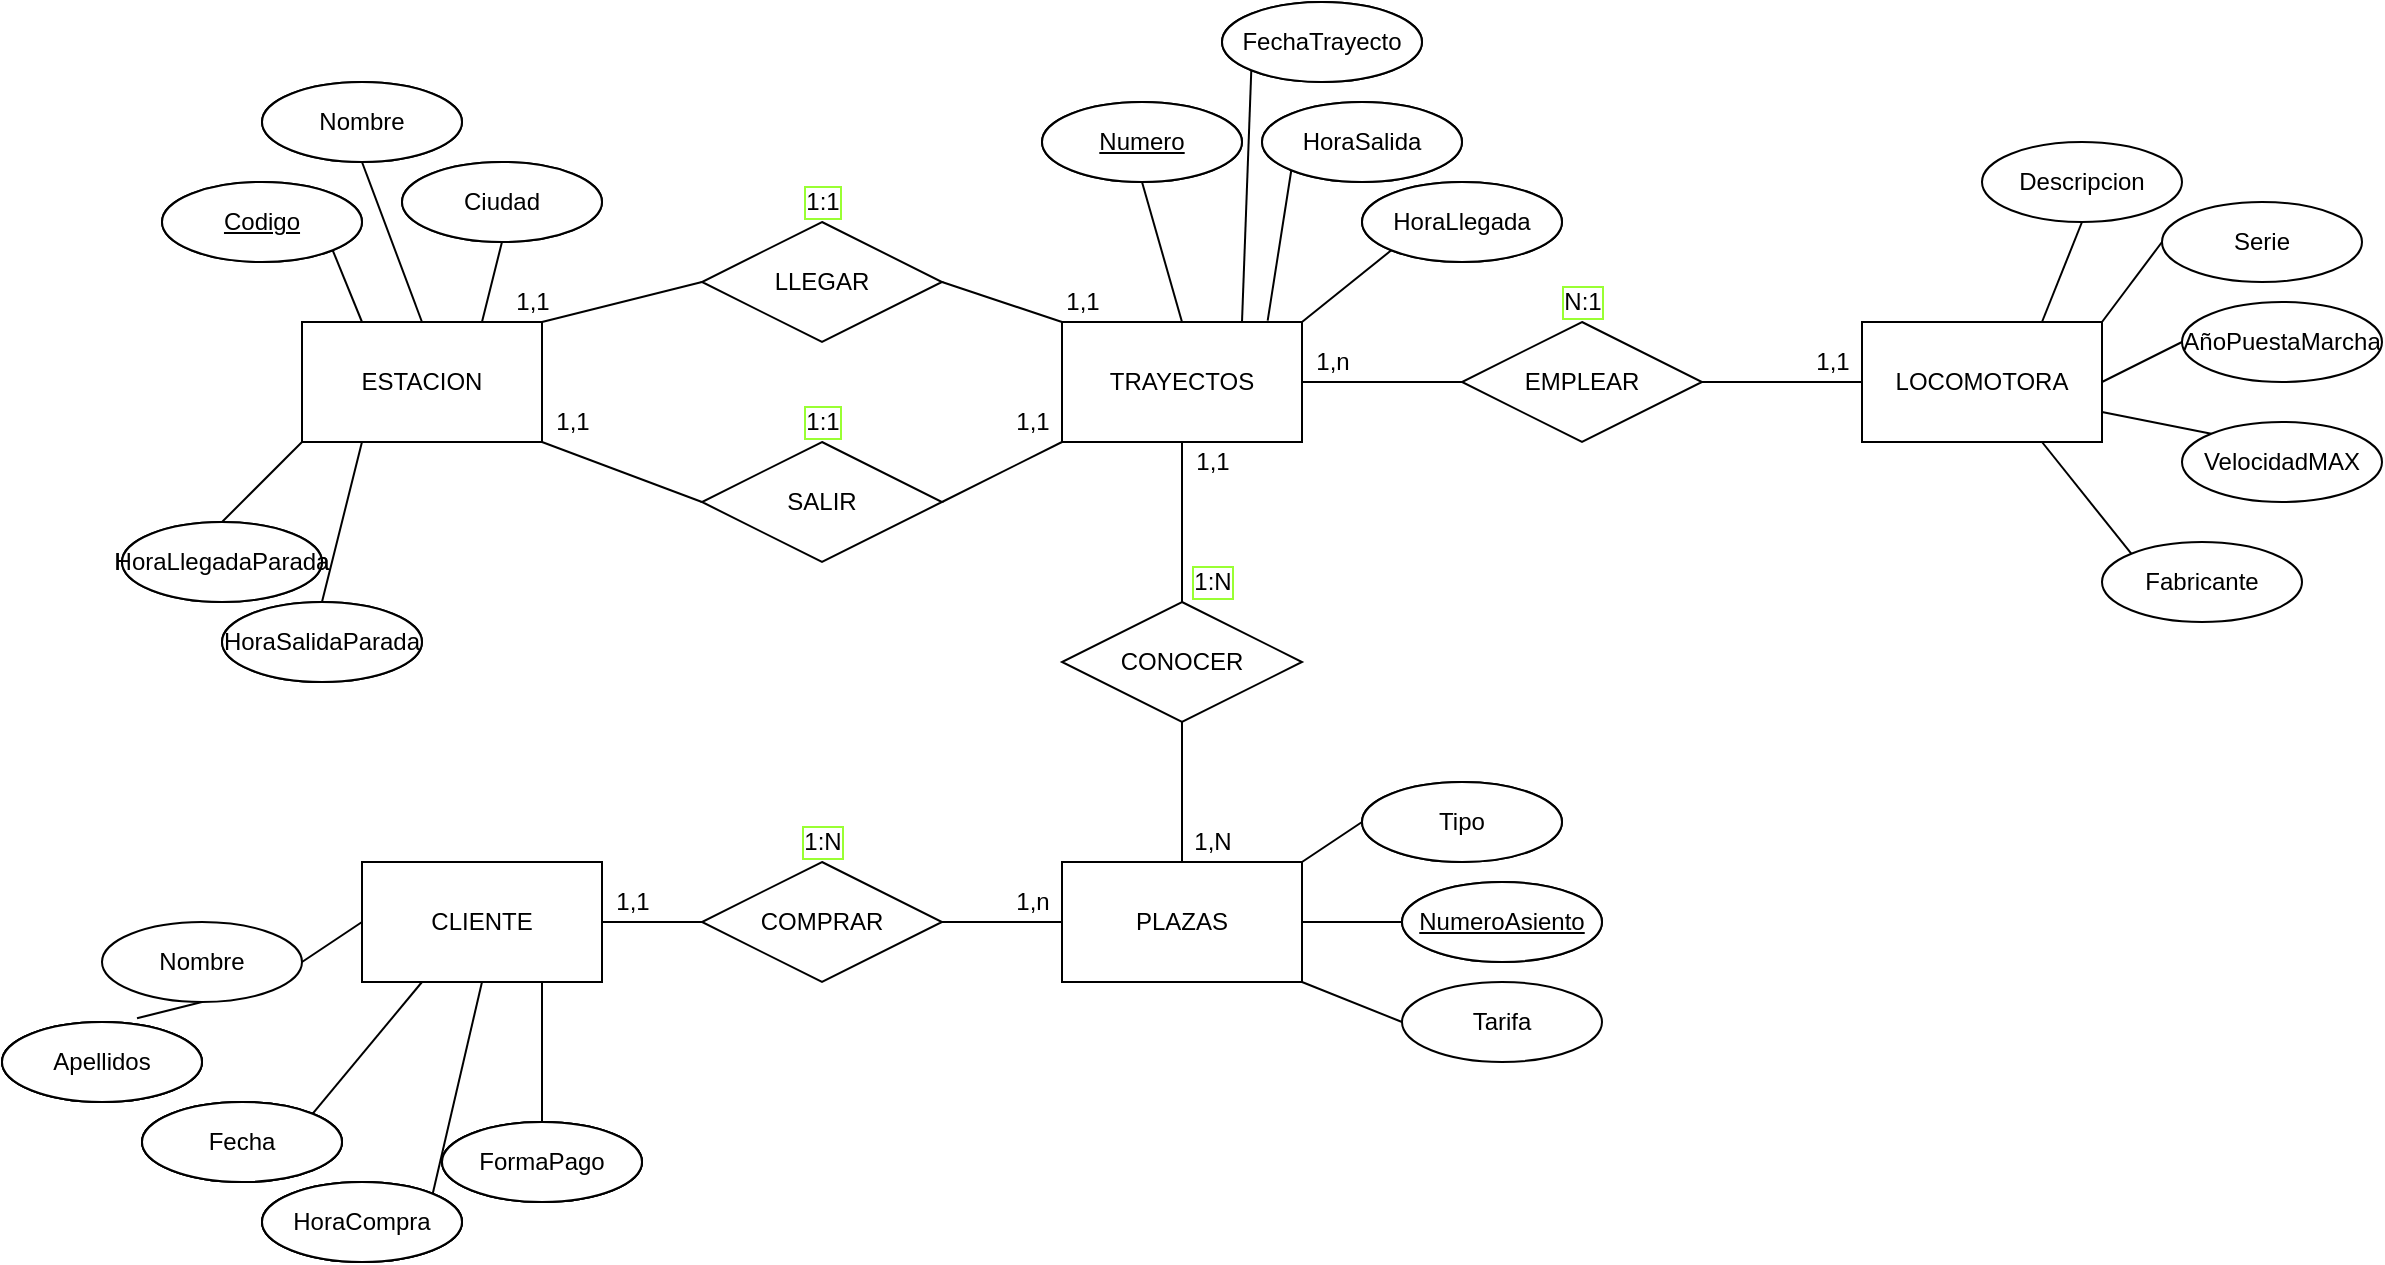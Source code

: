 <mxfile version="13.6.5">
    <diagram id="z7w5ZH3jAtOJZckEs7It" name="Page-1">
        <mxGraphModel dx="1208" dy="834" grid="1" gridSize="10" guides="1" tooltips="1" connect="1" arrows="1" fold="1" page="1" pageScale="1" pageWidth="827" pageHeight="1169" math="0" shadow="0">
            <root>
                <mxCell id="0"/>
                <mxCell id="1" parent="0"/>
                <mxCell id="2" style="edgeStyle=none;rounded=0;orthogonalLoop=1;jettySize=auto;html=1;exitX=1;exitY=1;exitDx=0;exitDy=0;entryX=0;entryY=0.5;entryDx=0;entryDy=0;endArrow=none;endFill=0;" edge="1" parent="1" source="3" target="25">
                    <mxGeometry relative="1" as="geometry"/>
                </mxCell>
                <mxCell id="3" value="ESTACION" style="whiteSpace=wrap;html=1;align=center;" vertex="1" parent="1">
                    <mxGeometry x="150" y="210" width="120" height="60" as="geometry"/>
                </mxCell>
                <mxCell id="4" style="edgeStyle=none;rounded=0;orthogonalLoop=1;jettySize=auto;html=1;exitX=1;exitY=1;exitDx=0;exitDy=0;entryX=0.25;entryY=0;entryDx=0;entryDy=0;endArrow=none;endFill=0;" edge="1" parent="1" source="5" target="3">
                    <mxGeometry relative="1" as="geometry"/>
                </mxCell>
                <mxCell id="5" value="Codigo" style="ellipse;whiteSpace=wrap;html=1;align=center;fontStyle=4;" vertex="1" parent="1">
                    <mxGeometry x="80" y="140" width="100" height="40" as="geometry"/>
                </mxCell>
                <mxCell id="6" style="edgeStyle=none;rounded=0;orthogonalLoop=1;jettySize=auto;html=1;exitX=0.5;exitY=1;exitDx=0;exitDy=0;entryX=0.5;entryY=0;entryDx=0;entryDy=0;endArrow=none;endFill=0;" edge="1" parent="1" source="7" target="3">
                    <mxGeometry relative="1" as="geometry"/>
                </mxCell>
                <mxCell id="7" value="Nombre" style="ellipse;whiteSpace=wrap;html=1;align=center;" vertex="1" parent="1">
                    <mxGeometry x="130" y="90" width="100" height="40" as="geometry"/>
                </mxCell>
                <mxCell id="8" style="edgeStyle=none;rounded=0;orthogonalLoop=1;jettySize=auto;html=1;exitX=0.5;exitY=1;exitDx=0;exitDy=0;entryX=0.75;entryY=0;entryDx=0;entryDy=0;endArrow=none;endFill=0;" edge="1" parent="1" source="9" target="3">
                    <mxGeometry relative="1" as="geometry"/>
                </mxCell>
                <mxCell id="9" value="Ciudad" style="ellipse;whiteSpace=wrap;html=1;align=center;" vertex="1" parent="1">
                    <mxGeometry x="200" y="130" width="100" height="40" as="geometry"/>
                </mxCell>
                <mxCell id="10" style="edgeStyle=none;rounded=0;orthogonalLoop=1;jettySize=auto;html=1;exitX=0.5;exitY=1;exitDx=0;exitDy=0;entryX=0.5;entryY=0;entryDx=0;entryDy=0;endArrow=none;endFill=0;" edge="1" parent="1" source="12" target="38">
                    <mxGeometry relative="1" as="geometry"/>
                </mxCell>
                <mxCell id="11" style="edgeStyle=none;rounded=0;orthogonalLoop=1;jettySize=auto;html=1;exitX=1;exitY=0.5;exitDx=0;exitDy=0;entryX=0;entryY=0.5;entryDx=0;entryDy=0;endArrow=none;endFill=0;" edge="1" parent="1" source="12" target="74">
                    <mxGeometry relative="1" as="geometry"/>
                </mxCell>
                <mxCell id="12" value="TRAYECTOS" style="whiteSpace=wrap;html=1;align=center;" vertex="1" parent="1">
                    <mxGeometry x="530" y="210" width="120" height="60" as="geometry"/>
                </mxCell>
                <mxCell id="13" style="edgeStyle=none;rounded=0;orthogonalLoop=1;jettySize=auto;html=1;exitX=0.5;exitY=1;exitDx=0;exitDy=0;entryX=0.5;entryY=0;entryDx=0;entryDy=0;endArrow=none;endFill=0;" edge="1" parent="1" source="14" target="12">
                    <mxGeometry relative="1" as="geometry"/>
                </mxCell>
                <mxCell id="14" value="Numero" style="ellipse;whiteSpace=wrap;html=1;align=center;fontStyle=4;" vertex="1" parent="1">
                    <mxGeometry x="520" y="100" width="100" height="40" as="geometry"/>
                </mxCell>
                <mxCell id="15" style="edgeStyle=none;rounded=0;orthogonalLoop=1;jettySize=auto;html=1;exitX=0;exitY=1;exitDx=0;exitDy=0;entryX=0.75;entryY=0;entryDx=0;entryDy=0;endArrow=none;endFill=0;" edge="1" parent="1" source="16" target="12">
                    <mxGeometry relative="1" as="geometry"/>
                </mxCell>
                <mxCell id="16" value="FechaTrayecto" style="ellipse;whiteSpace=wrap;html=1;align=center;" vertex="1" parent="1">
                    <mxGeometry x="610" y="50" width="100" height="40" as="geometry"/>
                </mxCell>
                <mxCell id="17" style="edgeStyle=none;rounded=0;orthogonalLoop=1;jettySize=auto;html=1;exitX=0;exitY=1;exitDx=0;exitDy=0;entryX=0.857;entryY=-0.011;entryDx=0;entryDy=0;entryPerimeter=0;endArrow=none;endFill=0;" edge="1" parent="1" source="18" target="12">
                    <mxGeometry relative="1" as="geometry"/>
                </mxCell>
                <mxCell id="18" value="HoraSalida" style="ellipse;whiteSpace=wrap;html=1;align=center;" vertex="1" parent="1">
                    <mxGeometry x="630" y="100" width="100" height="40" as="geometry"/>
                </mxCell>
                <mxCell id="19" style="edgeStyle=none;rounded=0;orthogonalLoop=1;jettySize=auto;html=1;exitX=0;exitY=1;exitDx=0;exitDy=0;entryX=1;entryY=0;entryDx=0;entryDy=0;endArrow=none;endFill=0;" edge="1" parent="1" source="20" target="12">
                    <mxGeometry relative="1" as="geometry"/>
                </mxCell>
                <mxCell id="20" value="HoraLlegada" style="ellipse;whiteSpace=wrap;html=1;align=center;" vertex="1" parent="1">
                    <mxGeometry x="680" y="140" width="100" height="40" as="geometry"/>
                </mxCell>
                <mxCell id="21" style="edgeStyle=none;rounded=0;orthogonalLoop=1;jettySize=auto;html=1;exitX=1;exitY=0.5;exitDx=0;exitDy=0;entryX=0;entryY=0;entryDx=0;entryDy=0;endArrow=none;endFill=0;" edge="1" parent="1" source="23" target="12">
                    <mxGeometry relative="1" as="geometry"/>
                </mxCell>
                <mxCell id="22" style="edgeStyle=none;rounded=0;orthogonalLoop=1;jettySize=auto;html=1;exitX=0;exitY=0.5;exitDx=0;exitDy=0;entryX=1;entryY=0;entryDx=0;entryDy=0;endArrow=none;endFill=0;" edge="1" parent="1" source="23" target="3">
                    <mxGeometry relative="1" as="geometry"/>
                </mxCell>
                <mxCell id="23" value="LLEGAR" style="shape=rhombus;perimeter=rhombusPerimeter;whiteSpace=wrap;html=1;align=center;" vertex="1" parent="1">
                    <mxGeometry x="350" y="160" width="120" height="60" as="geometry"/>
                </mxCell>
                <mxCell id="24" style="edgeStyle=none;rounded=0;orthogonalLoop=1;jettySize=auto;html=1;exitX=1;exitY=0.5;exitDx=0;exitDy=0;entryX=0;entryY=1;entryDx=0;entryDy=0;endArrow=none;endFill=0;" edge="1" parent="1" source="25" target="12">
                    <mxGeometry relative="1" as="geometry"/>
                </mxCell>
                <mxCell id="25" value="SALIR" style="shape=rhombus;perimeter=rhombusPerimeter;whiteSpace=wrap;html=1;align=center;" vertex="1" parent="1">
                    <mxGeometry x="350" y="270" width="120" height="60" as="geometry"/>
                </mxCell>
                <mxCell id="26" value="1:1" style="text;html=1;align=center;verticalAlign=middle;resizable=0;points=[];autosize=1;labelBorderColor=#99FF33;" vertex="1" parent="1">
                    <mxGeometry x="395" y="140" width="30" height="20" as="geometry"/>
                </mxCell>
                <mxCell id="27" value="1,1" style="text;html=1;align=center;verticalAlign=middle;resizable=0;points=[];autosize=1;" vertex="1" parent="1">
                    <mxGeometry x="525" y="190" width="30" height="20" as="geometry"/>
                </mxCell>
                <mxCell id="28" value="1,1" style="text;html=1;align=center;verticalAlign=middle;resizable=0;points=[];autosize=1;" vertex="1" parent="1">
                    <mxGeometry x="250" y="190" width="30" height="20" as="geometry"/>
                </mxCell>
                <mxCell id="29" value="1,1" style="text;html=1;align=center;verticalAlign=middle;resizable=0;points=[];autosize=1;" vertex="1" parent="1">
                    <mxGeometry x="270" y="250" width="30" height="20" as="geometry"/>
                </mxCell>
                <mxCell id="30" value="1:1" style="text;html=1;align=center;verticalAlign=middle;resizable=0;points=[];autosize=1;labelBorderColor=#99FF33;" vertex="1" parent="1">
                    <mxGeometry x="395" y="250" width="30" height="20" as="geometry"/>
                </mxCell>
                <mxCell id="31" value="1,1" style="text;html=1;align=center;verticalAlign=middle;resizable=0;points=[];autosize=1;" vertex="1" parent="1">
                    <mxGeometry x="500" y="250" width="30" height="20" as="geometry"/>
                </mxCell>
                <mxCell id="32" style="edgeStyle=none;rounded=0;orthogonalLoop=1;jettySize=auto;html=1;exitX=0.5;exitY=0;exitDx=0;exitDy=0;entryX=0;entryY=1;entryDx=0;entryDy=0;endArrow=none;endFill=0;" edge="1" parent="1" source="33" target="3">
                    <mxGeometry relative="1" as="geometry"/>
                </mxCell>
                <mxCell id="33" value="HoraLlegadaParada" style="ellipse;whiteSpace=wrap;html=1;align=center;" vertex="1" parent="1">
                    <mxGeometry x="60" y="310" width="100" height="40" as="geometry"/>
                </mxCell>
                <mxCell id="34" style="edgeStyle=none;rounded=0;orthogonalLoop=1;jettySize=auto;html=1;exitX=0.5;exitY=0;exitDx=0;exitDy=0;entryX=0.25;entryY=1;entryDx=0;entryDy=0;endArrow=none;endFill=0;" edge="1" parent="1" source="35" target="3">
                    <mxGeometry relative="1" as="geometry"/>
                </mxCell>
                <mxCell id="35" value="HoraSalidaParada" style="ellipse;whiteSpace=wrap;html=1;align=center;" vertex="1" parent="1">
                    <mxGeometry x="110" y="350" width="100" height="40" as="geometry"/>
                </mxCell>
                <mxCell id="36" value="PLAZAS" style="whiteSpace=wrap;html=1;align=center;" vertex="1" parent="1">
                    <mxGeometry x="530" y="480" width="120" height="60" as="geometry"/>
                </mxCell>
                <mxCell id="37" style="edgeStyle=none;rounded=0;orthogonalLoop=1;jettySize=auto;html=1;exitX=0.5;exitY=1;exitDx=0;exitDy=0;entryX=0.5;entryY=0;entryDx=0;entryDy=0;endArrow=none;endFill=0;" edge="1" parent="1" source="38" target="36">
                    <mxGeometry relative="1" as="geometry"/>
                </mxCell>
                <mxCell id="38" value="CONOCER" style="shape=rhombus;perimeter=rhombusPerimeter;whiteSpace=wrap;html=1;align=center;" vertex="1" parent="1">
                    <mxGeometry x="530" y="350" width="120" height="60" as="geometry"/>
                </mxCell>
                <mxCell id="39" style="edgeStyle=none;rounded=0;orthogonalLoop=1;jettySize=auto;html=1;exitX=0;exitY=0.5;exitDx=0;exitDy=0;entryX=1;entryY=0;entryDx=0;entryDy=0;endArrow=none;endFill=0;" edge="1" parent="1" source="40" target="36">
                    <mxGeometry relative="1" as="geometry"/>
                </mxCell>
                <mxCell id="40" value="Tipo" style="ellipse;whiteSpace=wrap;html=1;align=center;" vertex="1" parent="1">
                    <mxGeometry x="680" y="440" width="100" height="40" as="geometry"/>
                </mxCell>
                <mxCell id="41" style="edgeStyle=none;rounded=0;orthogonalLoop=1;jettySize=auto;html=1;exitX=0;exitY=0.5;exitDx=0;exitDy=0;entryX=1;entryY=0.5;entryDx=0;entryDy=0;endArrow=none;endFill=0;" edge="1" parent="1" source="42" target="36">
                    <mxGeometry relative="1" as="geometry"/>
                </mxCell>
                <mxCell id="42" value="NumeroAsiento" style="ellipse;whiteSpace=wrap;html=1;align=center;fontStyle=4;" vertex="1" parent="1">
                    <mxGeometry x="700" y="490" width="100" height="40" as="geometry"/>
                </mxCell>
                <mxCell id="43" style="edgeStyle=none;rounded=0;orthogonalLoop=1;jettySize=auto;html=1;exitX=0;exitY=0.5;exitDx=0;exitDy=0;entryX=1;entryY=1;entryDx=0;entryDy=0;endArrow=none;endFill=0;" edge="1" parent="1" source="44" target="36">
                    <mxGeometry relative="1" as="geometry"/>
                </mxCell>
                <mxCell id="44" value="Tarifa" style="ellipse;whiteSpace=wrap;html=1;align=center;" vertex="1" parent="1">
                    <mxGeometry x="700" y="540" width="100" height="40" as="geometry"/>
                </mxCell>
                <mxCell id="45" style="edgeStyle=none;rounded=0;orthogonalLoop=1;jettySize=auto;html=1;exitX=1;exitY=0.5;exitDx=0;exitDy=0;entryX=0;entryY=0.5;entryDx=0;entryDy=0;endArrow=none;endFill=0;" edge="1" parent="1" source="46" target="58">
                    <mxGeometry relative="1" as="geometry"/>
                </mxCell>
                <mxCell id="46" value="CLIENTE" style="whiteSpace=wrap;html=1;align=center;" vertex="1" parent="1">
                    <mxGeometry x="180" y="480" width="120" height="60" as="geometry"/>
                </mxCell>
                <mxCell id="47" style="edgeStyle=none;rounded=0;orthogonalLoop=1;jettySize=auto;html=1;exitX=1;exitY=0.5;exitDx=0;exitDy=0;entryX=0;entryY=0.5;entryDx=0;entryDy=0;endArrow=none;endFill=0;" edge="1" parent="1" source="49" target="46">
                    <mxGeometry relative="1" as="geometry"/>
                </mxCell>
                <mxCell id="48" style="edgeStyle=none;rounded=0;orthogonalLoop=1;jettySize=auto;html=1;exitX=0.5;exitY=1;exitDx=0;exitDy=0;entryX=0.675;entryY=-0.046;entryDx=0;entryDy=0;entryPerimeter=0;endArrow=none;endFill=0;" edge="1" parent="1" source="49" target="50">
                    <mxGeometry relative="1" as="geometry"/>
                </mxCell>
                <mxCell id="49" value="Nombre" style="ellipse;whiteSpace=wrap;html=1;align=center;" vertex="1" parent="1">
                    <mxGeometry x="50" y="510" width="100" height="40" as="geometry"/>
                </mxCell>
                <mxCell id="50" value="Apellidos" style="ellipse;whiteSpace=wrap;html=1;align=center;" vertex="1" parent="1">
                    <mxGeometry y="560" width="100" height="40" as="geometry"/>
                </mxCell>
                <mxCell id="51" style="edgeStyle=none;rounded=0;orthogonalLoop=1;jettySize=auto;html=1;exitX=1;exitY=0;exitDx=0;exitDy=0;entryX=0.25;entryY=1;entryDx=0;entryDy=0;endArrow=none;endFill=0;" edge="1" parent="1" source="52" target="46">
                    <mxGeometry relative="1" as="geometry"/>
                </mxCell>
                <mxCell id="52" value="Fecha" style="ellipse;whiteSpace=wrap;html=1;align=center;" vertex="1" parent="1">
                    <mxGeometry x="70" y="600" width="100" height="40" as="geometry"/>
                </mxCell>
                <mxCell id="53" style="edgeStyle=none;rounded=0;orthogonalLoop=1;jettySize=auto;html=1;exitX=1;exitY=0;exitDx=0;exitDy=0;entryX=0.5;entryY=1;entryDx=0;entryDy=0;endArrow=none;endFill=0;" edge="1" parent="1" source="54" target="46">
                    <mxGeometry relative="1" as="geometry"/>
                </mxCell>
                <mxCell id="54" value="HoraCompra" style="ellipse;whiteSpace=wrap;html=1;align=center;" vertex="1" parent="1">
                    <mxGeometry x="130" y="640" width="100" height="40" as="geometry"/>
                </mxCell>
                <mxCell id="55" style="edgeStyle=none;rounded=0;orthogonalLoop=1;jettySize=auto;html=1;exitX=0.5;exitY=0;exitDx=0;exitDy=0;entryX=0.75;entryY=1;entryDx=0;entryDy=0;endArrow=none;endFill=0;" edge="1" parent="1" source="56" target="46">
                    <mxGeometry relative="1" as="geometry"/>
                </mxCell>
                <mxCell id="56" value="FormaPago" style="ellipse;whiteSpace=wrap;html=1;align=center;" vertex="1" parent="1">
                    <mxGeometry x="220" y="610" width="100" height="40" as="geometry"/>
                </mxCell>
                <mxCell id="57" style="edgeStyle=none;rounded=0;orthogonalLoop=1;jettySize=auto;html=1;exitX=1;exitY=0.5;exitDx=0;exitDy=0;entryX=0;entryY=0.5;entryDx=0;entryDy=0;endArrow=none;endFill=0;" edge="1" parent="1" source="58" target="36">
                    <mxGeometry relative="1" as="geometry"/>
                </mxCell>
                <mxCell id="58" value="COMPRAR" style="shape=rhombus;perimeter=rhombusPerimeter;whiteSpace=wrap;html=1;align=center;" vertex="1" parent="1">
                    <mxGeometry x="350" y="480" width="120" height="60" as="geometry"/>
                </mxCell>
                <mxCell id="59" value="1:N" style="text;html=1;align=center;verticalAlign=middle;resizable=0;points=[];autosize=1;labelBorderColor=#99FF33;" vertex="1" parent="1">
                    <mxGeometry x="395" y="460" width="30" height="20" as="geometry"/>
                </mxCell>
                <mxCell id="60" value="1,1" style="text;html=1;align=center;verticalAlign=middle;resizable=0;points=[];autosize=1;" vertex="1" parent="1">
                    <mxGeometry x="300" y="490" width="30" height="20" as="geometry"/>
                </mxCell>
                <mxCell id="61" value="1,n" style="text;html=1;align=center;verticalAlign=middle;resizable=0;points=[];autosize=1;" vertex="1" parent="1">
                    <mxGeometry x="500" y="490" width="30" height="20" as="geometry"/>
                </mxCell>
                <mxCell id="62" style="edgeStyle=none;rounded=0;orthogonalLoop=1;jettySize=auto;html=1;exitX=1;exitY=0.75;exitDx=0;exitDy=0;entryX=0;entryY=0;entryDx=0;entryDy=0;endArrow=none;endFill=0;" edge="1" parent="1" source="63" target="70">
                    <mxGeometry relative="1" as="geometry"/>
                </mxCell>
                <mxCell id="63" value="LOCOMOTORA" style="whiteSpace=wrap;html=1;align=center;" vertex="1" parent="1">
                    <mxGeometry x="930" y="210" width="120" height="60" as="geometry"/>
                </mxCell>
                <mxCell id="64" style="edgeStyle=none;rounded=0;orthogonalLoop=1;jettySize=auto;html=1;exitX=0.5;exitY=1;exitDx=0;exitDy=0;entryX=0.75;entryY=0;entryDx=0;entryDy=0;endArrow=none;endFill=0;" edge="1" parent="1" source="65" target="63">
                    <mxGeometry relative="1" as="geometry"/>
                </mxCell>
                <mxCell id="65" value="Descripcion" style="ellipse;whiteSpace=wrap;html=1;align=center;" vertex="1" parent="1">
                    <mxGeometry x="990" y="120" width="100" height="40" as="geometry"/>
                </mxCell>
                <mxCell id="66" style="edgeStyle=none;rounded=0;orthogonalLoop=1;jettySize=auto;html=1;exitX=0;exitY=0.5;exitDx=0;exitDy=0;entryX=1;entryY=0;entryDx=0;entryDy=0;endArrow=none;endFill=0;" edge="1" parent="1" source="67" target="63">
                    <mxGeometry relative="1" as="geometry"/>
                </mxCell>
                <mxCell id="67" value="Serie" style="ellipse;whiteSpace=wrap;html=1;align=center;" vertex="1" parent="1">
                    <mxGeometry x="1080" y="150" width="100" height="40" as="geometry"/>
                </mxCell>
                <mxCell id="68" style="edgeStyle=none;rounded=0;orthogonalLoop=1;jettySize=auto;html=1;exitX=0;exitY=0.5;exitDx=0;exitDy=0;entryX=1;entryY=0.5;entryDx=0;entryDy=0;endArrow=none;endFill=0;" edge="1" parent="1" source="69" target="63">
                    <mxGeometry relative="1" as="geometry"/>
                </mxCell>
                <mxCell id="69" value="AñoPuestaMarcha" style="ellipse;whiteSpace=wrap;html=1;align=center;" vertex="1" parent="1">
                    <mxGeometry x="1090" y="200" width="100" height="40" as="geometry"/>
                </mxCell>
                <mxCell id="70" value="VelocidadMAX" style="ellipse;whiteSpace=wrap;html=1;align=center;" vertex="1" parent="1">
                    <mxGeometry x="1090" y="260" width="100" height="40" as="geometry"/>
                </mxCell>
                <mxCell id="71" style="edgeStyle=none;rounded=0;orthogonalLoop=1;jettySize=auto;html=1;exitX=0;exitY=0;exitDx=0;exitDy=0;entryX=0.75;entryY=1;entryDx=0;entryDy=0;endArrow=none;endFill=0;" edge="1" parent="1" source="72" target="63">
                    <mxGeometry relative="1" as="geometry"/>
                </mxCell>
                <mxCell id="72" value="Fabricante" style="ellipse;whiteSpace=wrap;html=1;align=center;" vertex="1" parent="1">
                    <mxGeometry x="1050" y="320" width="100" height="40" as="geometry"/>
                </mxCell>
                <mxCell id="73" style="edgeStyle=none;rounded=0;orthogonalLoop=1;jettySize=auto;html=1;exitX=1;exitY=0.5;exitDx=0;exitDy=0;entryX=0;entryY=0.5;entryDx=0;entryDy=0;endArrow=none;endFill=0;" edge="1" parent="1" source="74" target="63">
                    <mxGeometry relative="1" as="geometry"/>
                </mxCell>
                <mxCell id="74" value="EMPLEAR" style="shape=rhombus;perimeter=rhombusPerimeter;whiteSpace=wrap;html=1;align=center;" vertex="1" parent="1">
                    <mxGeometry x="730" y="210" width="120" height="60" as="geometry"/>
                </mxCell>
                <mxCell id="75" value="N:1" style="text;html=1;align=center;verticalAlign=middle;resizable=0;points=[];autosize=1;labelBorderColor=#99FF33;" vertex="1" parent="1">
                    <mxGeometry x="775" y="190" width="30" height="20" as="geometry"/>
                </mxCell>
                <mxCell id="76" value="1,1" style="text;html=1;align=center;verticalAlign=middle;resizable=0;points=[];autosize=1;" vertex="1" parent="1">
                    <mxGeometry x="900" y="220" width="30" height="20" as="geometry"/>
                </mxCell>
                <mxCell id="77" value="1,n" style="text;html=1;align=center;verticalAlign=middle;resizable=0;points=[];autosize=1;" vertex="1" parent="1">
                    <mxGeometry x="650" y="220" width="30" height="20" as="geometry"/>
                </mxCell>
                <mxCell id="78" value="ESTACION" style="whiteSpace=wrap;html=1;align=center;" vertex="1" parent="1">
                    <mxGeometry x="150" y="210" width="120" height="60" as="geometry"/>
                </mxCell>
                <mxCell id="79" value="TRAYECTOS" style="whiteSpace=wrap;html=1;align=center;" vertex="1" parent="1">
                    <mxGeometry x="530" y="210" width="120" height="60" as="geometry"/>
                </mxCell>
                <mxCell id="80" value="ESTACION" style="whiteSpace=wrap;html=1;align=center;" vertex="1" parent="1">
                    <mxGeometry x="150" y="210" width="120" height="60" as="geometry"/>
                </mxCell>
                <mxCell id="81" value="TRAYECTOS" style="whiteSpace=wrap;html=1;align=center;" vertex="1" parent="1">
                    <mxGeometry x="530" y="210" width="120" height="60" as="geometry"/>
                </mxCell>
                <mxCell id="82" value="PLAZAS" style="whiteSpace=wrap;html=1;align=center;" vertex="1" parent="1">
                    <mxGeometry x="530" y="480" width="120" height="60" as="geometry"/>
                </mxCell>
                <mxCell id="83" value="FormaPago" style="ellipse;whiteSpace=wrap;html=1;align=center;" vertex="1" parent="1">
                    <mxGeometry x="220" y="610" width="100" height="40" as="geometry"/>
                </mxCell>
                <mxCell id="84" value="HoraCompra" style="ellipse;whiteSpace=wrap;html=1;align=center;" vertex="1" parent="1">
                    <mxGeometry x="130" y="640" width="100" height="40" as="geometry"/>
                </mxCell>
                <mxCell id="85" value="Fecha" style="ellipse;whiteSpace=wrap;html=1;align=center;" vertex="1" parent="1">
                    <mxGeometry x="70" y="600" width="100" height="40" as="geometry"/>
                </mxCell>
                <mxCell id="86" value="Apellidos" style="ellipse;whiteSpace=wrap;html=1;align=center;" vertex="1" parent="1">
                    <mxGeometry y="560" width="100" height="40" as="geometry"/>
                </mxCell>
                <mxCell id="87" value="FormaPago" style="ellipse;whiteSpace=wrap;html=1;align=center;" vertex="1" parent="1">
                    <mxGeometry x="220" y="610" width="100" height="40" as="geometry"/>
                </mxCell>
                <mxCell id="88" value="HoraCompra" style="ellipse;whiteSpace=wrap;html=1;align=center;" vertex="1" parent="1">
                    <mxGeometry x="130" y="640" width="100" height="40" as="geometry"/>
                </mxCell>
                <mxCell id="89" value="Fecha" style="ellipse;whiteSpace=wrap;html=1;align=center;" vertex="1" parent="1">
                    <mxGeometry x="70" y="600" width="100" height="40" as="geometry"/>
                </mxCell>
                <mxCell id="90" value="Apellidos" style="ellipse;whiteSpace=wrap;html=1;align=center;" vertex="1" parent="1">
                    <mxGeometry y="560" width="100" height="40" as="geometry"/>
                </mxCell>
                <mxCell id="91" value="HoraSalidaParada" style="ellipse;whiteSpace=wrap;html=1;align=center;" vertex="1" parent="1">
                    <mxGeometry x="110" y="350" width="100" height="40" as="geometry"/>
                </mxCell>
                <mxCell id="92" value="HoraLlegadaParada" style="ellipse;whiteSpace=wrap;html=1;align=center;" vertex="1" parent="1">
                    <mxGeometry x="60" y="310" width="100" height="40" as="geometry"/>
                </mxCell>
                <mxCell id="93" value="Codigo" style="ellipse;whiteSpace=wrap;html=1;align=center;fontStyle=4;" vertex="1" parent="1">
                    <mxGeometry x="80" y="140" width="100" height="40" as="geometry"/>
                </mxCell>
                <mxCell id="94" value="Nombre" style="ellipse;whiteSpace=wrap;html=1;align=center;" vertex="1" parent="1">
                    <mxGeometry x="130" y="90" width="100" height="40" as="geometry"/>
                </mxCell>
                <mxCell id="95" value="Ciudad" style="ellipse;whiteSpace=wrap;html=1;align=center;" vertex="1" parent="1">
                    <mxGeometry x="200" y="130" width="100" height="40" as="geometry"/>
                </mxCell>
                <mxCell id="96" value="Numero" style="ellipse;whiteSpace=wrap;html=1;align=center;fontStyle=4;" vertex="1" parent="1">
                    <mxGeometry x="520" y="100" width="100" height="40" as="geometry"/>
                </mxCell>
                <mxCell id="97" value="FechaTrayecto" style="ellipse;whiteSpace=wrap;html=1;align=center;" vertex="1" parent="1">
                    <mxGeometry x="610" y="50" width="100" height="40" as="geometry"/>
                </mxCell>
                <mxCell id="98" value="HoraSalida" style="ellipse;whiteSpace=wrap;html=1;align=center;" vertex="1" parent="1">
                    <mxGeometry x="630" y="100" width="100" height="40" as="geometry"/>
                </mxCell>
                <mxCell id="99" value="HoraLlegada" style="ellipse;whiteSpace=wrap;html=1;align=center;" vertex="1" parent="1">
                    <mxGeometry x="680" y="140" width="100" height="40" as="geometry"/>
                </mxCell>
                <mxCell id="100" value="Tipo" style="ellipse;whiteSpace=wrap;html=1;align=center;" vertex="1" parent="1">
                    <mxGeometry x="680" y="440" width="100" height="40" as="geometry"/>
                </mxCell>
                <mxCell id="101" value="NumeroAsiento" style="ellipse;whiteSpace=wrap;html=1;align=center;fontStyle=4;" vertex="1" parent="1">
                    <mxGeometry x="700" y="490" width="100" height="40" as="geometry"/>
                </mxCell>
                <mxCell id="102" value="1:N" style="text;html=1;align=center;verticalAlign=middle;resizable=0;points=[];autosize=1;labelBorderColor=#99FF33;" vertex="1" parent="1">
                    <mxGeometry x="590" y="330" width="30" height="20" as="geometry"/>
                </mxCell>
                <mxCell id="103" value="1,1" style="text;html=1;align=center;verticalAlign=middle;resizable=0;points=[];autosize=1;" vertex="1" parent="1">
                    <mxGeometry x="590" y="270" width="30" height="20" as="geometry"/>
                </mxCell>
                <mxCell id="104" value="1,N" style="text;html=1;align=center;verticalAlign=middle;resizable=0;points=[];autosize=1;" vertex="1" parent="1">
                    <mxGeometry x="590" y="460" width="30" height="20" as="geometry"/>
                </mxCell>
            </root>
        </mxGraphModel>
    </diagram>
</mxfile>